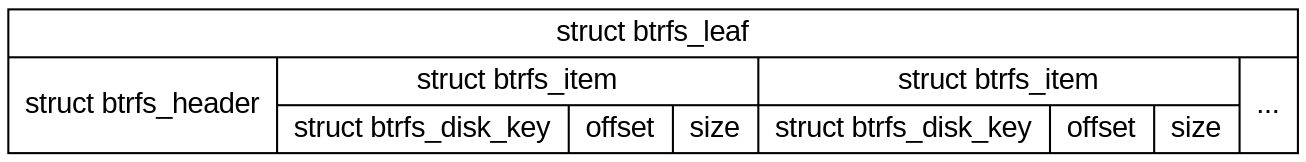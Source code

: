 digraph D {
	graph [ rankdir=LR ];
	node [fontname="Arial", shape=record];
	btrfs_disk_key [label="
	struct btrfs_leaf|
	{struct btrfs_header|
		{struct btrfs_item|
			{struct btrfs_disk_key|{{offset|size}}}}|
		{struct btrfs_item|
				{struct btrfs_disk_key|{{offset|size}}}}|
					...}
	"];
}

